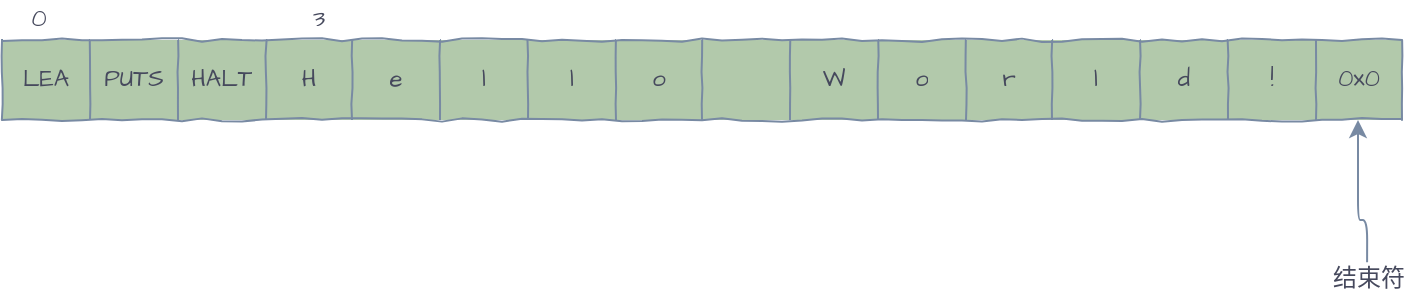 <mxfile version="14.3.0" type="github" pages="3">
  <diagram id="Cl-Jy1FfyHYRzDQ76PAy" name="string-define">
    <mxGraphModel dx="1497" dy="320" grid="1" gridSize="10" guides="1" tooltips="1" connect="1" arrows="1" fold="1" page="1" pageScale="1" pageWidth="827" pageHeight="1169" math="0" shadow="0">
      <root>
        <mxCell id="0" />
        <mxCell id="1" parent="0" />
        <mxCell id="m00l92GHadU-gOEnQhx7-1" value="" style="shape=table;html=1;whiteSpace=wrap;startSize=0;container=1;collapsible=0;childLayout=tableLayout;fontFamily=Architects Daughter;fontSource=https%3A%2F%2Ffonts.googleapis.com%2Fcss%3Ffamily%3DArchitects%2BDaughter;comic=1;fillColor=#B2C9AB;strokeColor=#788AA3;fontColor=#46495D;" vertex="1" parent="1">
          <mxGeometry x="-258" y="260" width="700" height="40" as="geometry" />
        </mxCell>
        <mxCell id="m00l92GHadU-gOEnQhx7-2" value="" style="shape=partialRectangle;html=1;whiteSpace=wrap;collapsible=0;dropTarget=0;pointerEvents=0;fillColor=none;top=0;left=0;bottom=0;right=0;points=[[0,0.5],[1,0.5]];portConstraint=eastwest;fontFamily=Architects Daughter;fontSource=https%3A%2F%2Ffonts.googleapis.com%2Fcss%3Ffamily%3DArchitects%2BDaughter;comic=1;strokeColor=#788AA3;fontColor=#46495D;" vertex="1" parent="m00l92GHadU-gOEnQhx7-1">
          <mxGeometry width="700" height="40" as="geometry" />
        </mxCell>
        <mxCell id="m00l92GHadU-gOEnQhx7-3" value="LEA" style="shape=partialRectangle;html=1;whiteSpace=wrap;connectable=0;overflow=hidden;fillColor=none;top=0;left=0;bottom=0;right=0;fontFamily=Architects Daughter;fontSource=https%3A%2F%2Ffonts.googleapis.com%2Fcss%3Ffamily%3DArchitects%2BDaughter;comic=1;strokeColor=#788AA3;fontColor=#46495D;" vertex="1" parent="m00l92GHadU-gOEnQhx7-2">
          <mxGeometry width="44" height="40" as="geometry" />
        </mxCell>
        <mxCell id="m00l92GHadU-gOEnQhx7-4" value="PUTS" style="shape=partialRectangle;html=1;whiteSpace=wrap;connectable=0;overflow=hidden;fillColor=none;top=0;left=0;bottom=0;right=0;fontFamily=Architects Daughter;fontSource=https%3A%2F%2Ffonts.googleapis.com%2Fcss%3Ffamily%3DArchitects%2BDaughter;comic=1;strokeColor=#788AA3;fontColor=#46495D;" vertex="1" parent="m00l92GHadU-gOEnQhx7-2">
          <mxGeometry x="44" width="44" height="40" as="geometry" />
        </mxCell>
        <mxCell id="m00l92GHadU-gOEnQhx7-5" value="HALT" style="shape=partialRectangle;html=1;whiteSpace=wrap;connectable=0;overflow=hidden;fillColor=none;top=0;left=0;bottom=0;right=0;fontFamily=Architects Daughter;fontSource=https%3A%2F%2Ffonts.googleapis.com%2Fcss%3Ffamily%3DArchitects%2BDaughter;comic=1;strokeColor=#788AA3;fontColor=#46495D;" vertex="1" parent="m00l92GHadU-gOEnQhx7-2">
          <mxGeometry x="88" width="44" height="40" as="geometry" />
        </mxCell>
        <mxCell id="m00l92GHadU-gOEnQhx7-6" value="H" style="shape=partialRectangle;html=1;whiteSpace=wrap;connectable=0;overflow=hidden;fillColor=none;top=0;left=0;bottom=0;right=0;fontFamily=Architects Daughter;fontSource=https%3A%2F%2Ffonts.googleapis.com%2Fcss%3Ffamily%3DArchitects%2BDaughter;comic=1;strokeColor=#788AA3;fontColor=#46495D;" vertex="1" parent="m00l92GHadU-gOEnQhx7-2">
          <mxGeometry x="132" width="43" height="40" as="geometry" />
        </mxCell>
        <mxCell id="m00l92GHadU-gOEnQhx7-7" value="e" style="shape=partialRectangle;html=1;whiteSpace=wrap;connectable=0;overflow=hidden;fillColor=none;top=0;left=0;bottom=0;right=0;fontFamily=Architects Daughter;fontSource=https%3A%2F%2Ffonts.googleapis.com%2Fcss%3Ffamily%3DArchitects%2BDaughter;comic=1;strokeColor=#788AA3;fontColor=#46495D;" vertex="1" parent="m00l92GHadU-gOEnQhx7-2">
          <mxGeometry x="175" width="44" height="40" as="geometry" />
        </mxCell>
        <mxCell id="m00l92GHadU-gOEnQhx7-8" value="l" style="shape=partialRectangle;html=1;whiteSpace=wrap;connectable=0;overflow=hidden;fillColor=none;top=0;left=0;bottom=0;right=0;fontFamily=Architects Daughter;fontSource=https%3A%2F%2Ffonts.googleapis.com%2Fcss%3Ffamily%3DArchitects%2BDaughter;comic=1;strokeColor=#788AA3;fontColor=#46495D;" vertex="1" parent="m00l92GHadU-gOEnQhx7-2">
          <mxGeometry x="219" width="44" height="40" as="geometry" />
        </mxCell>
        <mxCell id="m00l92GHadU-gOEnQhx7-9" value="l" style="shape=partialRectangle;html=1;whiteSpace=wrap;connectable=0;overflow=hidden;fillColor=none;top=0;left=0;bottom=0;right=0;fontFamily=Architects Daughter;fontSource=https%3A%2F%2Ffonts.googleapis.com%2Fcss%3Ffamily%3DArchitects%2BDaughter;comic=1;strokeColor=#788AA3;fontColor=#46495D;" vertex="1" parent="m00l92GHadU-gOEnQhx7-2">
          <mxGeometry x="263" width="44" height="40" as="geometry" />
        </mxCell>
        <mxCell id="m00l92GHadU-gOEnQhx7-10" value="o" style="shape=partialRectangle;html=1;whiteSpace=wrap;connectable=0;overflow=hidden;fillColor=none;top=0;left=0;bottom=0;right=0;fontFamily=Architects Daughter;fontSource=https%3A%2F%2Ffonts.googleapis.com%2Fcss%3Ffamily%3DArchitects%2BDaughter;comic=1;strokeColor=#788AA3;fontColor=#46495D;" vertex="1" parent="m00l92GHadU-gOEnQhx7-2">
          <mxGeometry x="307" width="43" height="40" as="geometry" />
        </mxCell>
        <mxCell id="m00l92GHadU-gOEnQhx7-11" value="" style="shape=partialRectangle;html=1;whiteSpace=wrap;connectable=0;overflow=hidden;fillColor=none;top=0;left=0;bottom=0;right=0;fontFamily=Architects Daughter;fontSource=https%3A%2F%2Ffonts.googleapis.com%2Fcss%3Ffamily%3DArchitects%2BDaughter;comic=1;strokeColor=#788AA3;fontColor=#46495D;" vertex="1" parent="m00l92GHadU-gOEnQhx7-2">
          <mxGeometry x="350" width="44" height="40" as="geometry" />
        </mxCell>
        <mxCell id="m00l92GHadU-gOEnQhx7-12" value="W" style="shape=partialRectangle;html=1;whiteSpace=wrap;connectable=0;overflow=hidden;fillColor=none;top=0;left=0;bottom=0;right=0;fontFamily=Architects Daughter;fontSource=https%3A%2F%2Ffonts.googleapis.com%2Fcss%3Ffamily%3DArchitects%2BDaughter;comic=1;strokeColor=#788AA3;fontColor=#46495D;" vertex="1" parent="m00l92GHadU-gOEnQhx7-2">
          <mxGeometry x="394" width="44" height="40" as="geometry" />
        </mxCell>
        <mxCell id="m00l92GHadU-gOEnQhx7-25" value="o" style="shape=partialRectangle;html=1;whiteSpace=wrap;connectable=0;overflow=hidden;fillColor=none;top=0;left=0;bottom=0;right=0;fontFamily=Architects Daughter;fontSource=https%3A%2F%2Ffonts.googleapis.com%2Fcss%3Ffamily%3DArchitects%2BDaughter;comic=1;strokeColor=#788AA3;fontColor=#46495D;" vertex="1" parent="m00l92GHadU-gOEnQhx7-2">
          <mxGeometry x="438" width="44" height="40" as="geometry" />
        </mxCell>
        <mxCell id="m00l92GHadU-gOEnQhx7-24" value="r" style="shape=partialRectangle;html=1;whiteSpace=wrap;connectable=0;overflow=hidden;fillColor=none;top=0;left=0;bottom=0;right=0;fontFamily=Architects Daughter;fontSource=https%3A%2F%2Ffonts.googleapis.com%2Fcss%3Ffamily%3DArchitects%2BDaughter;comic=1;strokeColor=#788AA3;fontColor=#46495D;" vertex="1" parent="m00l92GHadU-gOEnQhx7-2">
          <mxGeometry x="482" width="43" height="40" as="geometry" />
        </mxCell>
        <mxCell id="m00l92GHadU-gOEnQhx7-23" value="l" style="shape=partialRectangle;html=1;whiteSpace=wrap;connectable=0;overflow=hidden;fillColor=none;top=0;left=0;bottom=0;right=0;fontFamily=Architects Daughter;fontSource=https%3A%2F%2Ffonts.googleapis.com%2Fcss%3Ffamily%3DArchitects%2BDaughter;comic=1;strokeColor=#788AA3;fontColor=#46495D;" vertex="1" parent="m00l92GHadU-gOEnQhx7-2">
          <mxGeometry x="525" width="44" height="40" as="geometry" />
        </mxCell>
        <mxCell id="m00l92GHadU-gOEnQhx7-22" value="d" style="shape=partialRectangle;html=1;whiteSpace=wrap;connectable=0;overflow=hidden;fillColor=none;top=0;left=0;bottom=0;right=0;fontFamily=Architects Daughter;fontSource=https%3A%2F%2Ffonts.googleapis.com%2Fcss%3Ffamily%3DArchitects%2BDaughter;comic=1;strokeColor=#788AA3;fontColor=#46495D;" vertex="1" parent="m00l92GHadU-gOEnQhx7-2">
          <mxGeometry x="569" width="44" height="40" as="geometry" />
        </mxCell>
        <mxCell id="m00l92GHadU-gOEnQhx7-26" value="!" style="shape=partialRectangle;html=1;whiteSpace=wrap;connectable=0;overflow=hidden;fillColor=none;top=0;left=0;bottom=0;right=0;fontFamily=Architects Daughter;fontSource=https%3A%2F%2Ffonts.googleapis.com%2Fcss%3Ffamily%3DArchitects%2BDaughter;comic=1;strokeColor=#788AA3;fontColor=#46495D;" vertex="1" parent="m00l92GHadU-gOEnQhx7-2">
          <mxGeometry x="613" width="44" height="40" as="geometry" />
        </mxCell>
        <mxCell id="m00l92GHadU-gOEnQhx7-27" value="0x0" style="shape=partialRectangle;html=1;whiteSpace=wrap;connectable=0;overflow=hidden;fillColor=none;top=0;left=0;bottom=0;right=0;fontFamily=Architects Daughter;fontSource=https%3A%2F%2Ffonts.googleapis.com%2Fcss%3Ffamily%3DArchitects%2BDaughter;comic=1;strokeColor=#788AA3;fontColor=#46495D;" vertex="1" parent="m00l92GHadU-gOEnQhx7-2">
          <mxGeometry x="657" width="43" height="40" as="geometry" />
        </mxCell>
        <mxCell id="m00l92GHadU-gOEnQhx7-28" value="结束符" style="text;html=1;align=center;verticalAlign=middle;resizable=0;points=[];autosize=1;fontFamily=Architects Daughter;fontSource=https%3A%2F%2Ffonts.googleapis.com%2Fcss%3Ffamily%3DArchitects%2BDaughter;fontColor=#46495D;" vertex="1" parent="1">
          <mxGeometry x="400" y="370" width="50" height="20" as="geometry" />
        </mxCell>
        <mxCell id="m00l92GHadU-gOEnQhx7-29" value="0" style="text;html=1;align=center;verticalAlign=middle;resizable=0;points=[];autosize=1;fontFamily=Architects Daughter;fontSource=https%3A%2F%2Ffonts.googleapis.com%2Fcss%3Ffamily%3DArchitects%2BDaughter;fontColor=#46495D;" vertex="1" parent="1">
          <mxGeometry x="-250" y="240" width="20" height="20" as="geometry" />
        </mxCell>
        <mxCell id="m00l92GHadU-gOEnQhx7-30" value="3" style="text;html=1;align=center;verticalAlign=middle;resizable=0;points=[];autosize=1;fontFamily=Architects Daughter;fontSource=https%3A%2F%2Ffonts.googleapis.com%2Fcss%3Ffamily%3DArchitects%2BDaughter;fontColor=#46495D;" vertex="1" parent="1">
          <mxGeometry x="-110" y="240" width="20" height="20" as="geometry" />
        </mxCell>
        <mxCell id="m00l92GHadU-gOEnQhx7-31" value="" style="edgeStyle=segmentEdgeStyle;endArrow=classic;html=1;fontFamily=Architects Daughter;fontSource=https%3A%2F%2Ffonts.googleapis.com%2Fcss%3Ffamily%3DArchitects%2BDaughter;strokeColor=#788AA3;fontColor=#46495D;exitX=0.491;exitY=0.055;exitDx=0;exitDy=0;exitPerimeter=0;" edge="1" parent="1" source="m00l92GHadU-gOEnQhx7-28">
          <mxGeometry width="50" height="50" relative="1" as="geometry">
            <mxPoint x="370" y="350" as="sourcePoint" />
            <mxPoint x="420" y="300" as="targetPoint" />
            <Array as="points">
              <mxPoint x="425" y="350" />
              <mxPoint x="420" y="350" />
            </Array>
          </mxGeometry>
        </mxCell>
      </root>
    </mxGraphModel>
  </diagram>
  <diagram id="79wx-4cpzY64sGpa8B4z" name="num-define">
    <mxGraphModel dx="1497" dy="371" grid="1" gridSize="10" guides="1" tooltips="1" connect="1" arrows="1" fold="1" page="1" pageScale="1" pageWidth="827" pageHeight="1169" math="0" shadow="0">
      <root>
        <mxCell id="OMIhhJgMhaB5Gz76MAcR-0" />
        <mxCell id="OMIhhJgMhaB5Gz76MAcR-1" parent="OMIhhJgMhaB5Gz76MAcR-0" />
        <mxCell id="T3vJCv5hwkHxG0ZqEpI7-0" value="" style="shape=table;html=1;whiteSpace=wrap;startSize=0;container=1;collapsible=0;childLayout=tableLayout;fontFamily=Architects Daughter;fontSource=https%3A%2F%2Ffonts.googleapis.com%2Fcss%3Ffamily%3DArchitects%2BDaughter;comic=1;fillColor=#B2C9AB;strokeColor=#788AA3;fontColor=#46495D;" vertex="1" parent="OMIhhJgMhaB5Gz76MAcR-1">
          <mxGeometry x="-258" y="260" width="200" height="40" as="geometry" />
        </mxCell>
        <mxCell id="T3vJCv5hwkHxG0ZqEpI7-1" value="" style="shape=partialRectangle;html=1;whiteSpace=wrap;collapsible=0;dropTarget=0;pointerEvents=0;fillColor=none;top=0;left=0;bottom=0;right=0;points=[[0,0.5],[1,0.5]];portConstraint=eastwest;fontFamily=Architects Daughter;fontSource=https%3A%2F%2Ffonts.googleapis.com%2Fcss%3Ffamily%3DArchitects%2BDaughter;comic=1;strokeColor=#788AA3;fontColor=#46495D;" vertex="1" parent="T3vJCv5hwkHxG0ZqEpI7-0">
          <mxGeometry width="200" height="40" as="geometry" />
        </mxCell>
        <mxCell id="T3vJCv5hwkHxG0ZqEpI7-2" value="LEA" style="shape=partialRectangle;html=1;whiteSpace=wrap;connectable=0;overflow=hidden;fillColor=none;top=0;left=0;bottom=0;right=0;fontFamily=Architects Daughter;fontSource=https%3A%2F%2Ffonts.googleapis.com%2Fcss%3Ffamily%3DArchitects%2BDaughter;comic=1;strokeColor=#788AA3;fontColor=#46495D;" vertex="1" parent="T3vJCv5hwkHxG0ZqEpI7-1">
          <mxGeometry width="50" height="40" as="geometry" />
        </mxCell>
        <mxCell id="T3vJCv5hwkHxG0ZqEpI7-3" value="PUTS" style="shape=partialRectangle;html=1;whiteSpace=wrap;connectable=0;overflow=hidden;fillColor=none;top=0;left=0;bottom=0;right=0;fontFamily=Architects Daughter;fontSource=https%3A%2F%2Ffonts.googleapis.com%2Fcss%3Ffamily%3DArchitects%2BDaughter;comic=1;strokeColor=#788AA3;fontColor=#46495D;" vertex="1" parent="T3vJCv5hwkHxG0ZqEpI7-1">
          <mxGeometry x="50" width="51" height="40" as="geometry" />
        </mxCell>
        <mxCell id="T3vJCv5hwkHxG0ZqEpI7-4" value="HALT" style="shape=partialRectangle;html=1;whiteSpace=wrap;connectable=0;overflow=hidden;fillColor=none;top=0;left=0;bottom=0;right=0;fontFamily=Architects Daughter;fontSource=https%3A%2F%2Ffonts.googleapis.com%2Fcss%3Ffamily%3DArchitects%2BDaughter;comic=1;strokeColor=#788AA3;fontColor=#46495D;" vertex="1" parent="T3vJCv5hwkHxG0ZqEpI7-1">
          <mxGeometry x="101" width="50" height="40" as="geometry" />
        </mxCell>
        <mxCell id="T3vJCv5hwkHxG0ZqEpI7-5" value="0x4000" style="shape=partialRectangle;html=1;whiteSpace=wrap;connectable=0;overflow=hidden;fillColor=none;top=0;left=0;bottom=0;right=0;fontFamily=Architects Daughter;fontSource=https%3A%2F%2Ffonts.googleapis.com%2Fcss%3Ffamily%3DArchitects%2BDaughter;comic=1;strokeColor=#788AA3;fontColor=#46495D;" vertex="1" parent="T3vJCv5hwkHxG0ZqEpI7-1">
          <mxGeometry x="151" width="49" height="40" as="geometry" />
        </mxCell>
        <mxCell id="T3vJCv5hwkHxG0ZqEpI7-19" value="0" style="text;html=1;align=center;verticalAlign=middle;resizable=0;points=[];autosize=1;fontFamily=Architects Daughter;fontSource=https%3A%2F%2Ffonts.googleapis.com%2Fcss%3Ffamily%3DArchitects%2BDaughter;fontColor=#46495D;" vertex="1" parent="OMIhhJgMhaB5Gz76MAcR-1">
          <mxGeometry x="-240" y="240" width="20" height="20" as="geometry" />
        </mxCell>
        <mxCell id="T3vJCv5hwkHxG0ZqEpI7-20" value="3" style="text;html=1;align=center;verticalAlign=middle;resizable=0;points=[];autosize=1;fontFamily=Architects Daughter;fontSource=https%3A%2F%2Ffonts.googleapis.com%2Fcss%3Ffamily%3DArchitects%2BDaughter;fontColor=#46495D;" vertex="1" parent="OMIhhJgMhaB5Gz76MAcR-1">
          <mxGeometry x="-90" y="240" width="20" height="20" as="geometry" />
        </mxCell>
      </root>
    </mxGraphModel>
  </diagram>
  <diagram id="AEoVkjERYy_rx3vYlPKV" name="origin">
    <mxGraphModel dx="670" dy="320" grid="1" gridSize="10" guides="1" tooltips="1" connect="1" arrows="1" fold="1" page="1" pageScale="1" pageWidth="827" pageHeight="1169" math="0" shadow="0">
      <root>
        <mxCell id="WpCA5MP8ACYvn6-LssQZ-0" />
        <mxCell id="WpCA5MP8ACYvn6-LssQZ-1" parent="WpCA5MP8ACYvn6-LssQZ-0" />
        <mxCell id="WpCA5MP8ACYvn6-LssQZ-2" value="" style="shape=table;html=1;whiteSpace=wrap;startSize=0;container=1;collapsible=0;childLayout=tableLayout;comic=1;fillColor=#B2C9AB;strokeColor=#788AA3;fontColor=#46495D;fontFamily=Architects Daughter;fontSource=https%3A%2F%2Ffonts.googleapis.com%2Fcss%3Ffamily%3DArchitects%2BDaughter;" vertex="1" parent="WpCA5MP8ACYvn6-LssQZ-1">
          <mxGeometry x="40" y="180" width="600" height="40" as="geometry" />
        </mxCell>
        <mxCell id="WpCA5MP8ACYvn6-LssQZ-3" value="" style="shape=partialRectangle;html=1;whiteSpace=wrap;collapsible=0;dropTarget=0;pointerEvents=0;fillColor=none;top=0;left=0;bottom=0;right=0;points=[[0,0.5],[1,0.5]];portConstraint=eastwest;strokeColor=#788AA3;fontColor=#46495D;fontFamily=Architects Daughter;fontSource=https%3A%2F%2Ffonts.googleapis.com%2Fcss%3Ffamily%3DArchitects%2BDaughter;" vertex="1" parent="WpCA5MP8ACYvn6-LssQZ-2">
          <mxGeometry width="600" height="40" as="geometry" />
        </mxCell>
        <mxCell id="WpCA5MP8ACYvn6-LssQZ-4" value="" style="shape=partialRectangle;html=1;whiteSpace=wrap;connectable=0;overflow=hidden;fillColor=none;top=0;left=0;bottom=0;right=0;strokeColor=#788AA3;fontColor=#46495D;fontFamily=Architects Daughter;fontSource=https%3A%2F%2Ffonts.googleapis.com%2Fcss%3Ffamily%3DArchitects%2BDaughter;" vertex="1" parent="WpCA5MP8ACYvn6-LssQZ-3">
          <mxGeometry width="60" height="40" as="geometry" />
        </mxCell>
        <mxCell id="WpCA5MP8ACYvn6-LssQZ-5" value="" style="shape=partialRectangle;html=1;whiteSpace=wrap;connectable=0;overflow=hidden;fillColor=none;top=0;left=0;bottom=0;right=0;strokeColor=#788AA3;fontColor=#46495D;fontFamily=Architects Daughter;fontSource=https%3A%2F%2Ffonts.googleapis.com%2Fcss%3Ffamily%3DArchitects%2BDaughter;" vertex="1" parent="WpCA5MP8ACYvn6-LssQZ-3">
          <mxGeometry x="60" width="60" height="40" as="geometry" />
        </mxCell>
        <mxCell id="WpCA5MP8ACYvn6-LssQZ-6" value="e002" style="shape=partialRectangle;html=1;whiteSpace=wrap;connectable=0;overflow=hidden;fillColor=none;top=0;left=0;bottom=0;right=0;strokeColor=#788AA3;fontColor=#46495D;fontFamily=Architects Daughter;fontSource=https%3A%2F%2Ffonts.googleapis.com%2Fcss%3Ffamily%3DArchitects%2BDaughter;" vertex="1" parent="WpCA5MP8ACYvn6-LssQZ-3">
          <mxGeometry x="120" width="60" height="40" as="geometry" />
        </mxCell>
        <mxCell id="WpCA5MP8ACYvn6-LssQZ-7" value="..." style="shape=partialRectangle;html=1;whiteSpace=wrap;connectable=0;overflow=hidden;fillColor=none;top=0;left=0;bottom=0;right=0;strokeColor=#788AA3;fontColor=#46495D;fontFamily=Architects Daughter;fontSource=https%3A%2F%2Ffonts.googleapis.com%2Fcss%3Ffamily%3DArchitects%2BDaughter;" vertex="1" parent="WpCA5MP8ACYvn6-LssQZ-3">
          <mxGeometry x="180" width="60" height="40" as="geometry" />
        </mxCell>
        <mxCell id="WpCA5MP8ACYvn6-LssQZ-8" value="" style="shape=partialRectangle;html=1;whiteSpace=wrap;connectable=0;overflow=hidden;fillColor=none;top=0;left=0;bottom=0;right=0;strokeColor=#788AA3;fontColor=#46495D;fontFamily=Architects Daughter;fontSource=https%3A%2F%2Ffonts.googleapis.com%2Fcss%3Ffamily%3DArchitects%2BDaughter;" vertex="1" parent="WpCA5MP8ACYvn6-LssQZ-3">
          <mxGeometry x="240" width="60" height="40" as="geometry" />
        </mxCell>
        <mxCell id="WpCA5MP8ACYvn6-LssQZ-9" value="f025" style="shape=partialRectangle;html=1;whiteSpace=wrap;connectable=0;overflow=hidden;fillColor=none;top=0;left=0;bottom=0;right=0;strokeColor=#788AA3;fontColor=#46495D;fontFamily=Architects Daughter;fontSource=https%3A%2F%2Ffonts.googleapis.com%2Fcss%3Ffamily%3DArchitects%2BDaughter;" vertex="1" parent="WpCA5MP8ACYvn6-LssQZ-3">
          <mxGeometry x="300" width="60" height="40" as="geometry" />
        </mxCell>
        <mxCell id="WpCA5MP8ACYvn6-LssQZ-10" value="" style="shape=partialRectangle;html=1;whiteSpace=wrap;connectable=0;overflow=hidden;fillColor=none;top=0;left=0;bottom=0;right=0;strokeColor=#788AA3;fontColor=#46495D;fontFamily=Architects Daughter;fontSource=https%3A%2F%2Ffonts.googleapis.com%2Fcss%3Ffamily%3DArchitects%2BDaughter;" vertex="1" parent="WpCA5MP8ACYvn6-LssQZ-3">
          <mxGeometry x="360" width="60" height="40" as="geometry" />
        </mxCell>
        <mxCell id="WpCA5MP8ACYvn6-LssQZ-11" value="" style="shape=partialRectangle;html=1;whiteSpace=wrap;connectable=0;overflow=hidden;fillColor=none;top=0;left=0;bottom=0;right=0;strokeColor=#788AA3;fontColor=#46495D;fontFamily=Architects Daughter;fontSource=https%3A%2F%2Ffonts.googleapis.com%2Fcss%3Ffamily%3DArchitects%2BDaughter;" vertex="1" parent="WpCA5MP8ACYvn6-LssQZ-3">
          <mxGeometry x="420" width="60" height="40" as="geometry" />
        </mxCell>
        <mxCell id="WpCA5MP8ACYvn6-LssQZ-12" value="" style="shape=partialRectangle;html=1;whiteSpace=wrap;connectable=0;overflow=hidden;fillColor=none;top=0;left=0;bottom=0;right=0;strokeColor=#788AA3;fontColor=#46495D;fontFamily=Architects Daughter;fontSource=https%3A%2F%2Ffonts.googleapis.com%2Fcss%3Ffamily%3DArchitects%2BDaughter;" vertex="1" parent="WpCA5MP8ACYvn6-LssQZ-3">
          <mxGeometry x="480" width="60" height="40" as="geometry" />
        </mxCell>
        <mxCell id="WpCA5MP8ACYvn6-LssQZ-13" value="" style="shape=partialRectangle;html=1;whiteSpace=wrap;connectable=0;overflow=hidden;fillColor=none;top=0;left=0;bottom=0;right=0;strokeColor=#788AA3;fontColor=#46495D;fontFamily=Architects Daughter;fontSource=https%3A%2F%2Ffonts.googleapis.com%2Fcss%3Ffamily%3DArchitects%2BDaughter;" vertex="1" parent="WpCA5MP8ACYvn6-LssQZ-3">
          <mxGeometry x="540" width="60" height="40" as="geometry" />
        </mxCell>
        <mxCell id="WpCA5MP8ACYvn6-LssQZ-14" value="0" style="text;html=1;align=center;verticalAlign=middle;resizable=0;points=[];autosize=1;fontColor=#46495D;fontFamily=Architects Daughter;fontSource=https%3A%2F%2Ffonts.googleapis.com%2Fcss%3Ffamily%3DArchitects%2BDaughter;" vertex="1" parent="WpCA5MP8ACYvn6-LssQZ-1">
          <mxGeometry x="60" y="150" width="20" height="20" as="geometry" />
        </mxCell>
        <mxCell id="WpCA5MP8ACYvn6-LssQZ-15" value="0x3000" style="text;html=1;align=center;verticalAlign=middle;resizable=0;points=[];autosize=1;fontFamily=Architects Daughter;fontColor=#46495D;" vertex="1" parent="WpCA5MP8ACYvn6-LssQZ-1">
          <mxGeometry x="160" y="150" width="60" height="20" as="geometry" />
        </mxCell>
        <mxCell id="WpCA5MP8ACYvn6-LssQZ-17" value="PC" style="text;html=1;align=center;verticalAlign=middle;resizable=0;points=[];autosize=1;fontFamily=Architects Daughter;fontColor=#46495D;" vertex="1" parent="WpCA5MP8ACYvn6-LssQZ-1">
          <mxGeometry x="170" y="270" width="30" height="20" as="geometry" />
        </mxCell>
        <mxCell id="WpCA5MP8ACYvn6-LssQZ-20" value="" style="edgeStyle=elbowEdgeStyle;elbow=vertical;endArrow=classic;html=1;strokeColor=#788AA3;fillColor=#B2C9AB;fontFamily=Architects Daughter;fontSource=https%3A%2F%2Ffonts.googleapis.com%2Fcss%3Ffamily%3DArchitects%2BDaughter;fontColor=#46495D;" edge="1" parent="WpCA5MP8ACYvn6-LssQZ-1" source="WpCA5MP8ACYvn6-LssQZ-17">
          <mxGeometry width="50" height="50" relative="1" as="geometry">
            <mxPoint x="140" y="270" as="sourcePoint" />
            <mxPoint x="190" y="220" as="targetPoint" />
          </mxGeometry>
        </mxCell>
        <mxCell id="WpCA5MP8ACYvn6-LssQZ-21" value="程序载入地址为 0x3000" style="text;html=1;align=center;verticalAlign=middle;resizable=0;points=[];autosize=1;fontFamily=Architects Daughter;fontColor=#46495D;" vertex="1" parent="WpCA5MP8ACYvn6-LssQZ-1">
          <mxGeometry x="265" y="90" width="150" height="20" as="geometry" />
        </mxCell>
      </root>
    </mxGraphModel>
  </diagram>
</mxfile>

